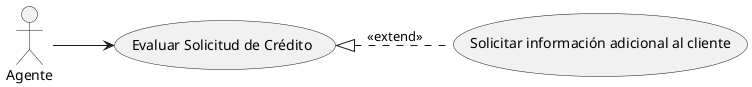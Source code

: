 @startuml
left to right direction
:Agente: --> (Evaluar Solicitud de Crédito)
(Evaluar Solicitud de Crédito) <|.. (Solicitar información adicional al cliente) : <<extend>>
@enduml